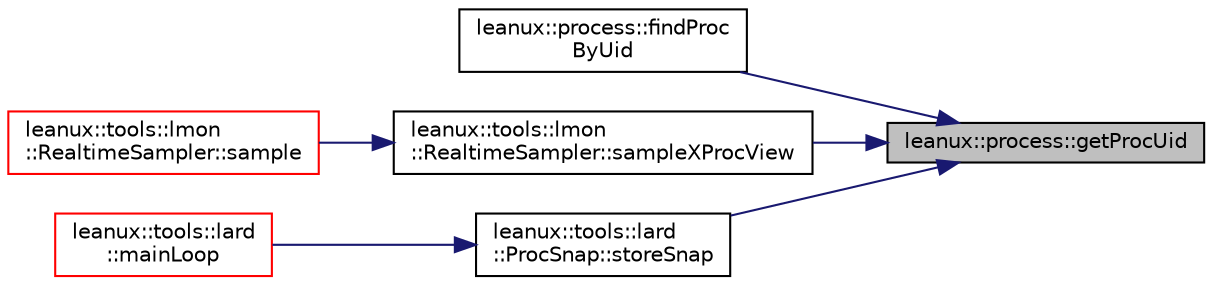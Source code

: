 digraph "leanux::process::getProcUid"
{
 // LATEX_PDF_SIZE
  bgcolor="transparent";
  edge [fontname="Helvetica",fontsize="10",labelfontname="Helvetica",labelfontsize="10"];
  node [fontname="Helvetica",fontsize="10",shape=record];
  rankdir="RL";
  Node1 [label="leanux::process::getProcUid",height=0.2,width=0.4,color="black", fillcolor="grey75", style="filled", fontcolor="black",tooltip="get the effective uid of a running process."];
  Node1 -> Node2 [dir="back",color="midnightblue",fontsize="10",style="solid",fontname="Helvetica"];
  Node2 [label="leanux::process::findProc\lByUid",height=0.2,width=0.4,color="black",URL="$namespaceleanux_1_1process.html#a670ad342b1dd7423a5882b43e31b72c0",tooltip="return all pids with specified uid."];
  Node1 -> Node3 [dir="back",color="midnightblue",fontsize="10",style="solid",fontname="Helvetica"];
  Node3 [label="leanux::tools::lmon\l::RealtimeSampler::sampleXProcView",height=0.2,width=0.4,color="black",URL="$classleanux_1_1tools_1_1lmon_1_1RealtimeSampler.html#af80582780bfa40a11a40e647f9657d0f",tooltip=" "];
  Node3 -> Node4 [dir="back",color="midnightblue",fontsize="10",style="solid",fontname="Helvetica"];
  Node4 [label="leanux::tools::lmon\l::RealtimeSampler::sample",height=0.2,width=0.4,color="red",URL="$classleanux_1_1tools_1_1lmon_1_1RealtimeSampler.html#a9522a4a46961eb4f75d3207da1efd07f",tooltip="Sample a snapshot."];
  Node1 -> Node9 [dir="back",color="midnightblue",fontsize="10",style="solid",fontname="Helvetica"];
  Node9 [label="leanux::tools::lard\l::ProcSnap::storeSnap",height=0.2,width=0.4,color="black",URL="$classleanux_1_1tools_1_1lard_1_1ProcSnap.html#ab816bcbf8f8986599df48ee7131c10fb",tooltip=" "];
  Node9 -> Node10 [dir="back",color="midnightblue",fontsize="10",style="solid",fontname="Helvetica"];
  Node10 [label="leanux::tools::lard\l::mainLoop",height=0.2,width=0.4,color="red",URL="$namespaceleanux_1_1tools_1_1lard.html#a6de74bbef1d571bf7eb000e62900a11d",tooltip=" "];
}
